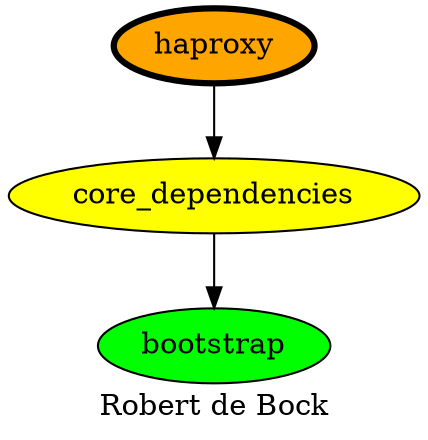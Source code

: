 digraph PhiloDilemma {
  label = "Robert de Bock" ;
  overlap=false
  {
    bootstrap [fillcolor=green style=filled]
    core_dependencies [fillcolor=yellow style=filled]
    haproxy [fillcolor=orange style=filled penwidth=3]
  }
  haproxy -> core_dependencies
  core_dependencies -> bootstrap
}
